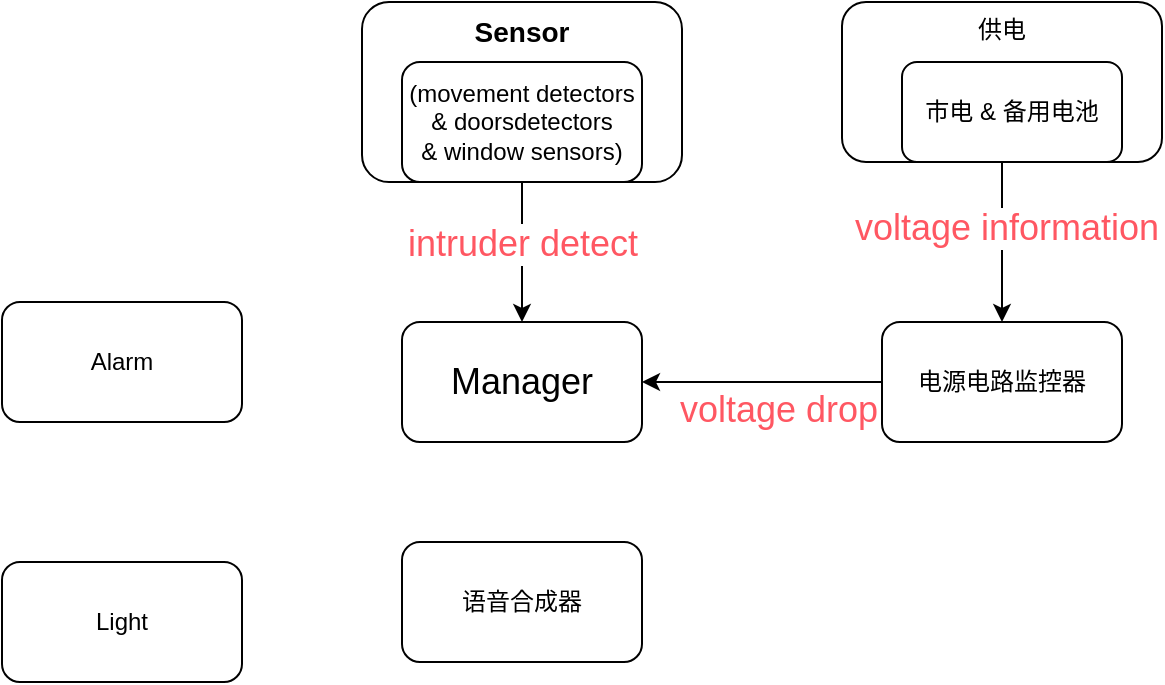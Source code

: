 <mxfile version="20.6.0" type="github">
  <diagram id="E_PZDa71RXzEWNVLraTa" name="第 1 页">
    <mxGraphModel dx="613" dy="395" grid="1" gridSize="10" guides="1" tooltips="1" connect="1" arrows="1" fold="1" page="1" pageScale="1" pageWidth="827" pageHeight="1169" math="0" shadow="0">
      <root>
        <mxCell id="0" />
        <mxCell id="1" parent="0" />
        <mxCell id="_M1eNCLDucHc3AhpYlNb-1" value="&lt;b&gt;&lt;font style=&quot;font-size: 14px;&quot;&gt;Sensor&lt;/font&gt;&lt;/b&gt;" style="rounded=1;whiteSpace=wrap;html=1;horizontal=1;verticalAlign=top;movable=0;resizable=0;rotatable=0;deletable=0;editable=0;connectable=0;" vertex="1" parent="1">
          <mxGeometry x="240" y="40" width="160" height="90" as="geometry" />
        </mxCell>
        <mxCell id="_M1eNCLDucHc3AhpYlNb-9" value="&lt;font style=&quot;font-size: 18px;&quot;&gt;Manager&lt;/font&gt;" style="rounded=1;whiteSpace=wrap;html=1;" vertex="1" parent="1">
          <mxGeometry x="260" y="200" width="120" height="60" as="geometry" />
        </mxCell>
        <mxCell id="_M1eNCLDucHc3AhpYlNb-12" value="供电" style="rounded=1;whiteSpace=wrap;html=1;verticalAlign=top;movable=0;resizable=0;rotatable=0;deletable=0;editable=0;connectable=0;" vertex="1" parent="1">
          <mxGeometry x="480" y="40" width="160" height="80" as="geometry" />
        </mxCell>
        <mxCell id="_M1eNCLDucHc3AhpYlNb-14" value="市电 &amp;amp; 备用电池" style="rounded=1;whiteSpace=wrap;html=1;movable=0;resizable=0;rotatable=0;deletable=0;editable=0;connectable=0;" vertex="1" parent="1">
          <mxGeometry x="510" y="70" width="110" height="50" as="geometry" />
        </mxCell>
        <mxCell id="_M1eNCLDucHc3AhpYlNb-15" value="电源电路监控器" style="rounded=1;whiteSpace=wrap;html=1;" vertex="1" parent="1">
          <mxGeometry x="500" y="200" width="120" height="60" as="geometry" />
        </mxCell>
        <mxCell id="_M1eNCLDucHc3AhpYlNb-16" value="Alarm" style="rounded=1;whiteSpace=wrap;html=1;" vertex="1" parent="1">
          <mxGeometry x="60" y="190" width="120" height="60" as="geometry" />
        </mxCell>
        <mxCell id="_M1eNCLDucHc3AhpYlNb-17" value="Light" style="rounded=1;whiteSpace=wrap;html=1;" vertex="1" parent="1">
          <mxGeometry x="60" y="320" width="120" height="60" as="geometry" />
        </mxCell>
        <mxCell id="_M1eNCLDucHc3AhpYlNb-18" value="语音合成器" style="rounded=1;whiteSpace=wrap;html=1;" vertex="1" parent="1">
          <mxGeometry x="260" y="310" width="120" height="60" as="geometry" />
        </mxCell>
        <mxCell id="_M1eNCLDucHc3AhpYlNb-19" value="&lt;div&gt;(movement detectors &amp;amp; doorsdetectors&lt;/div&gt;&lt;div&gt;&amp;amp; window sensors)&lt;/div&gt;" style="rounded=1;whiteSpace=wrap;html=1;movable=0;resizable=0;rotatable=0;deletable=0;editable=0;connectable=0;" vertex="1" parent="1">
          <mxGeometry x="260" y="70" width="120" height="60" as="geometry" />
        </mxCell>
        <mxCell id="_M1eNCLDucHc3AhpYlNb-22" value="" style="endArrow=classic;html=1;rounded=0;fontSize=18;entryX=0.5;entryY=0;entryDx=0;entryDy=0;" edge="1" parent="1" target="_M1eNCLDucHc3AhpYlNb-9">
          <mxGeometry width="50" height="50" relative="1" as="geometry">
            <mxPoint x="320" y="130" as="sourcePoint" />
            <mxPoint x="400" y="210" as="targetPoint" />
          </mxGeometry>
        </mxCell>
        <mxCell id="_M1eNCLDucHc3AhpYlNb-23" value="&lt;span style=&quot;color: rgb(255, 87, 98);&quot;&gt;intruder&amp;nbsp;&lt;/span&gt;&lt;font color=&quot;#ff5762&quot;&gt;detect&lt;/font&gt;" style="edgeLabel;html=1;align=center;verticalAlign=middle;resizable=0;points=[];fontSize=18;" vertex="1" connectable="0" parent="_M1eNCLDucHc3AhpYlNb-22">
          <mxGeometry x="-0.56" y="-1" relative="1" as="geometry">
            <mxPoint x="1" y="15" as="offset" />
          </mxGeometry>
        </mxCell>
        <mxCell id="_M1eNCLDucHc3AhpYlNb-24" value="" style="endArrow=classic;html=1;rounded=0;fontSize=18;entryX=1;entryY=0.5;entryDx=0;entryDy=0;exitX=0;exitY=0.5;exitDx=0;exitDy=0;" edge="1" parent="1" source="_M1eNCLDucHc3AhpYlNb-15" target="_M1eNCLDucHc3AhpYlNb-9">
          <mxGeometry width="50" height="50" relative="1" as="geometry">
            <mxPoint x="430" y="290" as="sourcePoint" />
            <mxPoint x="440" y="170" as="targetPoint" />
          </mxGeometry>
        </mxCell>
        <mxCell id="_M1eNCLDucHc3AhpYlNb-25" value="&lt;font color=&quot;#ff5762&quot;&gt;voltage drop&lt;/font&gt;" style="edgeLabel;html=1;align=center;verticalAlign=middle;resizable=0;points=[];fontSize=18;" vertex="1" connectable="0" parent="_M1eNCLDucHc3AhpYlNb-24">
          <mxGeometry x="-0.56" y="-1" relative="1" as="geometry">
            <mxPoint x="-26" y="15" as="offset" />
          </mxGeometry>
        </mxCell>
        <mxCell id="_M1eNCLDucHc3AhpYlNb-26" value="" style="endArrow=classic;html=1;rounded=0;fontSize=18;entryX=0.5;entryY=0;entryDx=0;entryDy=0;" edge="1" parent="1" target="_M1eNCLDucHc3AhpYlNb-15">
          <mxGeometry width="50" height="50" relative="1" as="geometry">
            <mxPoint x="560" y="120" as="sourcePoint" />
            <mxPoint x="390" y="240" as="targetPoint" />
          </mxGeometry>
        </mxCell>
        <mxCell id="_M1eNCLDucHc3AhpYlNb-27" value="&lt;font color=&quot;#ff5762&quot;&gt;voltage information&lt;/font&gt;" style="edgeLabel;html=1;align=center;verticalAlign=middle;resizable=0;points=[];fontSize=18;" vertex="1" connectable="0" parent="_M1eNCLDucHc3AhpYlNb-26">
          <mxGeometry x="-0.56" y="-1" relative="1" as="geometry">
            <mxPoint x="3" y="15" as="offset" />
          </mxGeometry>
        </mxCell>
      </root>
    </mxGraphModel>
  </diagram>
</mxfile>

